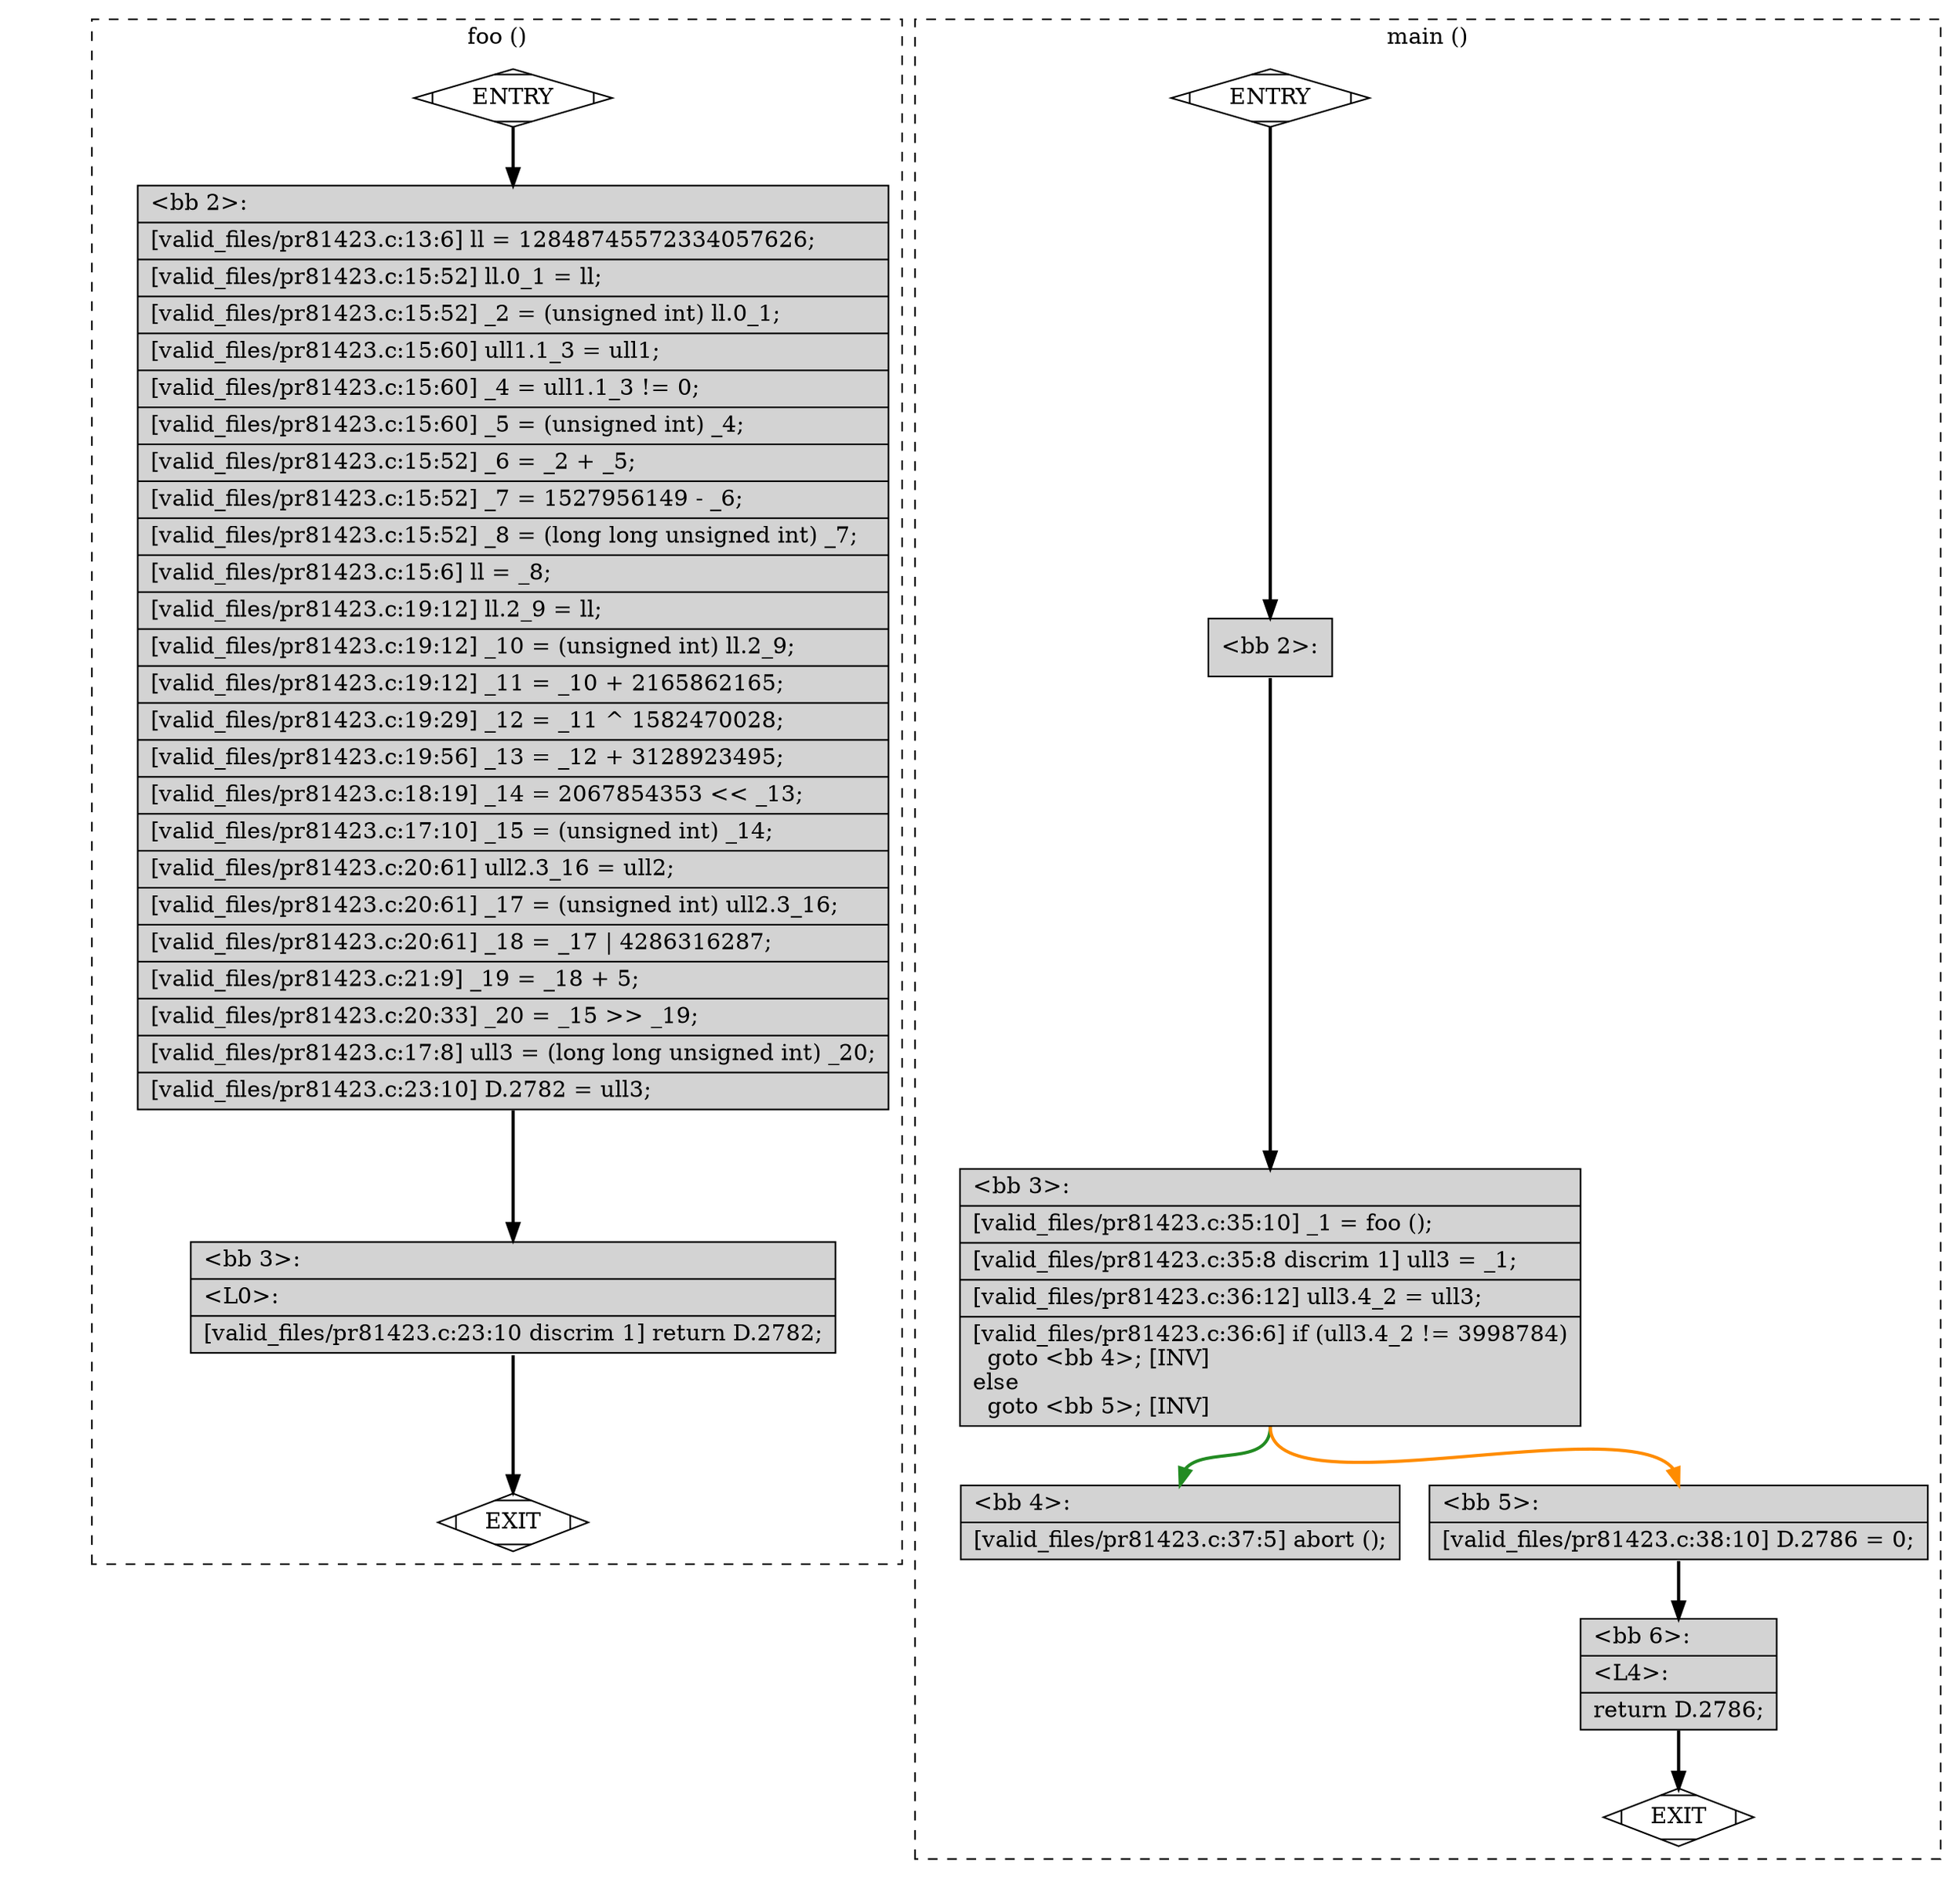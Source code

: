 digraph "a-pr81423.c.015t.cfg" {
overlap=false;
subgraph "cluster_foo" {
	style="dashed";
	color="black";
	label="foo ()";
	fn_0_basic_block_0 [shape=Mdiamond,style=filled,fillcolor=white,label="ENTRY"];

	fn_0_basic_block_1 [shape=Mdiamond,style=filled,fillcolor=white,label="EXIT"];

	fn_0_basic_block_2 [shape=record,style=filled,fillcolor=lightgrey,label="{\<bb\ 2\>:\l\
|[valid_files/pr81423.c:13:6]\ ll\ =\ 12848745572334057626;\l\
|[valid_files/pr81423.c:15:52]\ ll.0_1\ =\ ll;\l\
|[valid_files/pr81423.c:15:52]\ _2\ =\ (unsigned\ int)\ ll.0_1;\l\
|[valid_files/pr81423.c:15:60]\ ull1.1_3\ =\ ull1;\l\
|[valid_files/pr81423.c:15:60]\ _4\ =\ ull1.1_3\ !=\ 0;\l\
|[valid_files/pr81423.c:15:60]\ _5\ =\ (unsigned\ int)\ _4;\l\
|[valid_files/pr81423.c:15:52]\ _6\ =\ _2\ +\ _5;\l\
|[valid_files/pr81423.c:15:52]\ _7\ =\ 1527956149\ -\ _6;\l\
|[valid_files/pr81423.c:15:52]\ _8\ =\ (long\ long\ unsigned\ int)\ _7;\l\
|[valid_files/pr81423.c:15:6]\ ll\ =\ _8;\l\
|[valid_files/pr81423.c:19:12]\ ll.2_9\ =\ ll;\l\
|[valid_files/pr81423.c:19:12]\ _10\ =\ (unsigned\ int)\ ll.2_9;\l\
|[valid_files/pr81423.c:19:12]\ _11\ =\ _10\ +\ 2165862165;\l\
|[valid_files/pr81423.c:19:29]\ _12\ =\ _11\ ^\ 1582470028;\l\
|[valid_files/pr81423.c:19:56]\ _13\ =\ _12\ +\ 3128923495;\l\
|[valid_files/pr81423.c:18:19]\ _14\ =\ 2067854353\ \<\<\ _13;\l\
|[valid_files/pr81423.c:17:10]\ _15\ =\ (unsigned\ int)\ _14;\l\
|[valid_files/pr81423.c:20:61]\ ull2.3_16\ =\ ull2;\l\
|[valid_files/pr81423.c:20:61]\ _17\ =\ (unsigned\ int)\ ull2.3_16;\l\
|[valid_files/pr81423.c:20:61]\ _18\ =\ _17\ \|\ 4286316287;\l\
|[valid_files/pr81423.c:21:9]\ _19\ =\ _18\ +\ 5;\l\
|[valid_files/pr81423.c:20:33]\ _20\ =\ _15\ \>\>\ _19;\l\
|[valid_files/pr81423.c:17:8]\ ull3\ =\ (long\ long\ unsigned\ int)\ _20;\l\
|[valid_files/pr81423.c:23:10]\ D.2782\ =\ ull3;\l\
}"];

	fn_0_basic_block_3 [shape=record,style=filled,fillcolor=lightgrey,label="{\<bb\ 3\>:\l\
|\<L0\>:\l\
|[valid_files/pr81423.c:23:10\ discrim\ 1]\ return\ D.2782;\l\
}"];

	fn_0_basic_block_0:s -> fn_0_basic_block_2:n [style="solid,bold",color=black,weight=100,constraint=true];
	fn_0_basic_block_2:s -> fn_0_basic_block_3:n [style="solid,bold",color=black,weight=100,constraint=true];
	fn_0_basic_block_3:s -> fn_0_basic_block_1:n [style="solid,bold",color=black,weight=10,constraint=true];
	fn_0_basic_block_0:s -> fn_0_basic_block_1:n [style="invis",constraint=true];
}
subgraph "cluster_main" {
	style="dashed";
	color="black";
	label="main ()";
	fn_1_basic_block_0 [shape=Mdiamond,style=filled,fillcolor=white,label="ENTRY"];

	fn_1_basic_block_1 [shape=Mdiamond,style=filled,fillcolor=white,label="EXIT"];

	fn_1_basic_block_2 [shape=record,style=filled,fillcolor=lightgrey,label="{\<bb\ 2\>:\l\
}"];

	fn_1_basic_block_3 [shape=record,style=filled,fillcolor=lightgrey,label="{\<bb\ 3\>:\l\
|[valid_files/pr81423.c:35:10]\ _1\ =\ foo\ ();\l\
|[valid_files/pr81423.c:35:8\ discrim\ 1]\ ull3\ =\ _1;\l\
|[valid_files/pr81423.c:36:12]\ ull3.4_2\ =\ ull3;\l\
|[valid_files/pr81423.c:36:6]\ if\ (ull3.4_2\ !=\ 3998784)\l\
\ \ goto\ \<bb\ 4\>;\ [INV]\l\
else\l\
\ \ goto\ \<bb\ 5\>;\ [INV]\l\
}"];

	fn_1_basic_block_4 [shape=record,style=filled,fillcolor=lightgrey,label="{\<bb\ 4\>:\l\
|[valid_files/pr81423.c:37:5]\ abort\ ();\l\
}"];

	fn_1_basic_block_5 [shape=record,style=filled,fillcolor=lightgrey,label="{\<bb\ 5\>:\l\
|[valid_files/pr81423.c:38:10]\ D.2786\ =\ 0;\l\
}"];

	fn_1_basic_block_6 [shape=record,style=filled,fillcolor=lightgrey,label="{\<bb\ 6\>:\l\
|\<L4\>:\l\
|return\ D.2786;\l\
}"];

	fn_1_basic_block_0:s -> fn_1_basic_block_2:n [style="solid,bold",color=black,weight=100,constraint=true];
	fn_1_basic_block_2:s -> fn_1_basic_block_3:n [style="solid,bold",color=black,weight=100,constraint=true];
	fn_1_basic_block_3:s -> fn_1_basic_block_4:n [style="solid,bold",color=forestgreen,weight=10,constraint=true];
	fn_1_basic_block_3:s -> fn_1_basic_block_5:n [style="solid,bold",color=darkorange,weight=10,constraint=true];
	fn_1_basic_block_5:s -> fn_1_basic_block_6:n [style="solid,bold",color=black,weight=100,constraint=true];
	fn_1_basic_block_6:s -> fn_1_basic_block_1:n [style="solid,bold",color=black,weight=10,constraint=true];
	fn_1_basic_block_0:s -> fn_1_basic_block_1:n [style="invis",constraint=true];
}
}
